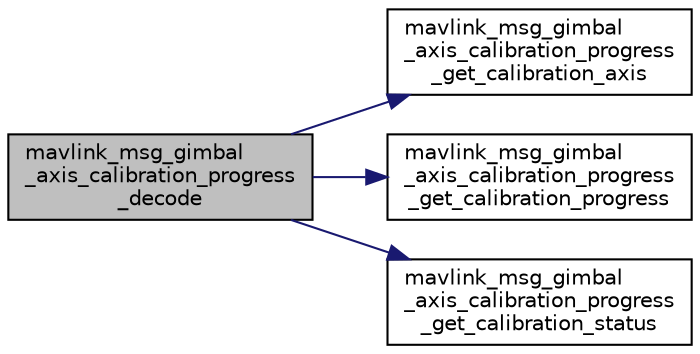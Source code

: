 digraph "mavlink_msg_gimbal_axis_calibration_progress_decode"
{
 // INTERACTIVE_SVG=YES
  edge [fontname="Helvetica",fontsize="10",labelfontname="Helvetica",labelfontsize="10"];
  node [fontname="Helvetica",fontsize="10",shape=record];
  rankdir="LR";
  Node1 [label="mavlink_msg_gimbal\l_axis_calibration_progress\l_decode",height=0.2,width=0.4,color="black", fillcolor="grey75", style="filled" fontcolor="black"];
  Node1 -> Node2 [color="midnightblue",fontsize="10",style="solid",fontname="Helvetica"];
  Node2 [label="mavlink_msg_gimbal\l_axis_calibration_progress\l_get_calibration_axis",height=0.2,width=0.4,color="black", fillcolor="white", style="filled",URL="$mavlink__msg__gimbal__axis__calibration__progress_8h.html#aaa814b5d87508df35d5e590397172ab1",tooltip="Send a gimbal_axis_calibration_progress message. "];
  Node1 -> Node3 [color="midnightblue",fontsize="10",style="solid",fontname="Helvetica"];
  Node3 [label="mavlink_msg_gimbal\l_axis_calibration_progress\l_get_calibration_progress",height=0.2,width=0.4,color="black", fillcolor="white", style="filled",URL="$mavlink__msg__gimbal__axis__calibration__progress_8h.html#ad72735c0c1383fac24292b8686767886",tooltip="Get field calibration_progress from gimbal_axis_calibration_progress message. "];
  Node1 -> Node4 [color="midnightblue",fontsize="10",style="solid",fontname="Helvetica"];
  Node4 [label="mavlink_msg_gimbal\l_axis_calibration_progress\l_get_calibration_status",height=0.2,width=0.4,color="black", fillcolor="white", style="filled",URL="$mavlink__msg__gimbal__axis__calibration__progress_8h.html#a40d0ab1bc9b175489611e1785b6810a9",tooltip="Get field calibration_status from gimbal_axis_calibration_progress message. "];
}
